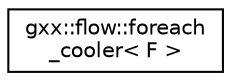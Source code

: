 digraph "Graphical Class Hierarchy"
{
  edge [fontname="Helvetica",fontsize="10",labelfontname="Helvetica",labelfontsize="10"];
  node [fontname="Helvetica",fontsize="10",shape=record];
  rankdir="LR";
  Node1 [label="gxx::flow::foreach\l_cooler\< F \>",height=0.2,width=0.4,color="black", fillcolor="white", style="filled",URL="$structgxx_1_1flow_1_1foreach__cooler.html"];
}
